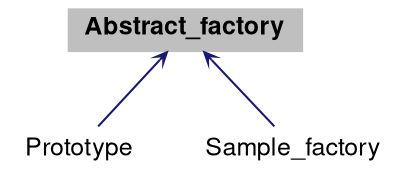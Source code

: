 digraph "Abstract_factory"
{
 // LATEX_PDF_SIZE
  bgcolor="transparent";
  edge [fontname="Helvetica,Arial,sans-serif",fontsize=15,labelfontsize=15 arrowhead=open arrowtail=open arrowsize=0.5];
  node [fontname="Helvetica,Arial,sans-serif",fontsize=15,fontsize=12 shape=plaintext];
  Node1 [label=<<b>Abstract_factory</b>>,height=0.2,width=0.4,color="black", fillcolor="grey75", style="filled", fontcolor="black",tooltip=" "];
  Node1 -> Node2 [dir="back",color="midnightblue",style="solid"];
  Node2 [label="Prototype",height=0.2,width=0.4,color="black",URL="$structPrototype.html",tooltip="is the factory of himself"];
  Node1 -> Node3 [dir="back",color="midnightblue",style="solid"];
  Node3 [label="Sample_factory",height=0.2,width=0.4,color="black",URL="$structSample__factory.html",tooltip=" "];
}

